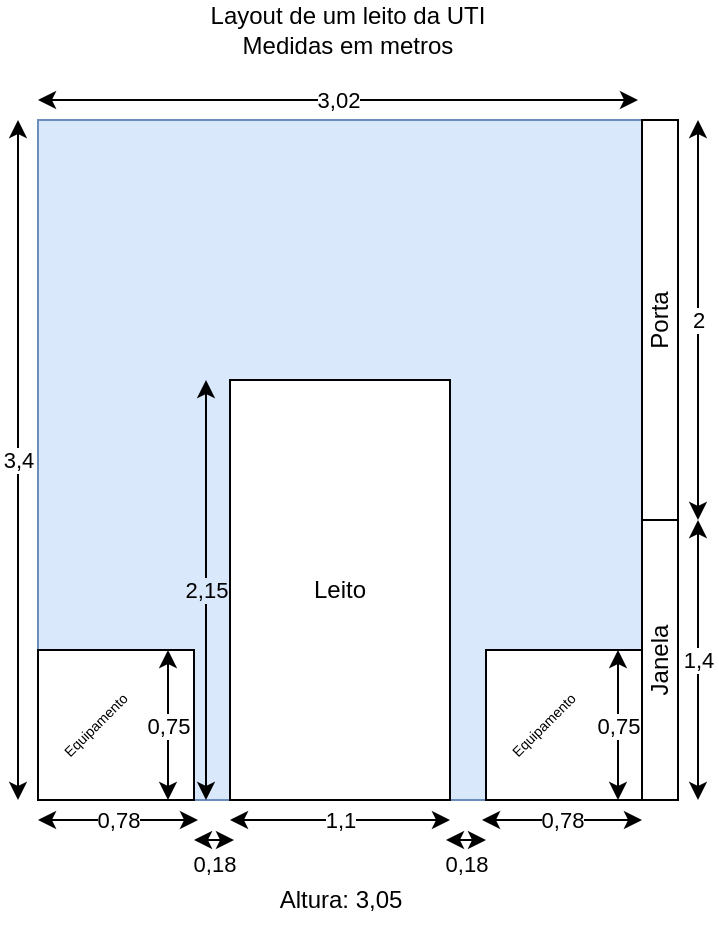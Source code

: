 <mxfile version="20.8.16" type="device"><diagram name="Page-1" id="cSMy4mXGWh-6XS6c8rhZ"><mxGraphModel dx="600" dy="359" grid="1" gridSize="10" guides="1" tooltips="1" connect="1" arrows="1" fold="1" page="1" pageScale="1" pageWidth="850" pageHeight="1100" math="0" shadow="0"><root><mxCell id="0"/><mxCell id="1" parent="0"/><mxCell id="0p5M-Wr-KZhKiyoAoiQ2-1" value="" style="rounded=0;whiteSpace=wrap;html=1;fillColor=#dae8fc;strokeColor=#6c8ebf;" vertex="1" parent="1"><mxGeometry x="280" y="160" width="302" height="340" as="geometry"/></mxCell><mxCell id="0p5M-Wr-KZhKiyoAoiQ2-2" value="" style="endArrow=classic;startArrow=classic;html=1;rounded=0;metaEdit=0;shadow=0;" edge="1" parent="1"><mxGeometry width="50" height="50" relative="1" as="geometry"><mxPoint x="270" y="500" as="sourcePoint"/><mxPoint x="270" y="160" as="targetPoint"/></mxGeometry></mxCell><mxCell id="0p5M-Wr-KZhKiyoAoiQ2-3" value="&lt;br&gt;" style="edgeLabel;html=1;align=center;verticalAlign=middle;resizable=0;points=[];" vertex="1" connectable="0" parent="0p5M-Wr-KZhKiyoAoiQ2-2"><mxGeometry x="0.424" y="-1" relative="1" as="geometry"><mxPoint as="offset"/></mxGeometry></mxCell><mxCell id="0p5M-Wr-KZhKiyoAoiQ2-6" value="3,4" style="edgeLabel;html=1;align=center;verticalAlign=middle;resizable=0;points=[];" vertex="1" connectable="0" parent="0p5M-Wr-KZhKiyoAoiQ2-2"><mxGeometry relative="1" as="geometry"><mxPoint as="offset"/></mxGeometry></mxCell><mxCell id="0p5M-Wr-KZhKiyoAoiQ2-7" value="" style="endArrow=classic;startArrow=classic;html=1;rounded=0;shadow=0;sketch=0;" edge="1" parent="1"><mxGeometry width="50" height="50" relative="1" as="geometry"><mxPoint x="280" y="150" as="sourcePoint"/><mxPoint x="580" y="150" as="targetPoint"/></mxGeometry></mxCell><mxCell id="0p5M-Wr-KZhKiyoAoiQ2-8" value="3,02" style="edgeLabel;html=1;align=center;verticalAlign=middle;resizable=0;points=[];" vertex="1" connectable="0" parent="0p5M-Wr-KZhKiyoAoiQ2-7"><mxGeometry relative="1" as="geometry"><mxPoint as="offset"/></mxGeometry></mxCell><mxCell id="0p5M-Wr-KZhKiyoAoiQ2-10" value="" style="endArrow=classic;startArrow=classic;html=1;rounded=0;shadow=0;sketch=0;" edge="1" parent="1"><mxGeometry width="50" height="50" relative="1" as="geometry"><mxPoint x="610" y="360" as="sourcePoint"/><mxPoint x="610" y="160" as="targetPoint"/></mxGeometry></mxCell><mxCell id="0p5M-Wr-KZhKiyoAoiQ2-11" value="2" style="edgeLabel;html=1;align=center;verticalAlign=middle;resizable=0;points=[];" vertex="1" connectable="0" parent="0p5M-Wr-KZhKiyoAoiQ2-10"><mxGeometry relative="1" as="geometry"><mxPoint as="offset"/></mxGeometry></mxCell><mxCell id="0p5M-Wr-KZhKiyoAoiQ2-13" value="Janela" style="rounded=0;whiteSpace=wrap;html=1;horizontal=0;" vertex="1" parent="1"><mxGeometry x="582" y="360" width="18" height="140" as="geometry"/></mxCell><mxCell id="0p5M-Wr-KZhKiyoAoiQ2-14" value="" style="endArrow=classic;startArrow=classic;html=1;rounded=0;shadow=0;sketch=0;" edge="1" parent="1"><mxGeometry width="50" height="50" relative="1" as="geometry"><mxPoint x="610" y="500" as="sourcePoint"/><mxPoint x="610" y="360" as="targetPoint"/></mxGeometry></mxCell><mxCell id="0p5M-Wr-KZhKiyoAoiQ2-15" value="1,4" style="edgeLabel;html=1;align=center;verticalAlign=middle;resizable=0;points=[];" vertex="1" connectable="0" parent="0p5M-Wr-KZhKiyoAoiQ2-14"><mxGeometry relative="1" as="geometry"><mxPoint as="offset"/></mxGeometry></mxCell><mxCell id="0p5M-Wr-KZhKiyoAoiQ2-16" value="Leito" style="rounded=0;whiteSpace=wrap;html=1;" vertex="1" parent="1"><mxGeometry x="376" y="290" width="110" height="210" as="geometry"/></mxCell><mxCell id="0p5M-Wr-KZhKiyoAoiQ2-17" value="" style="rounded=0;whiteSpace=wrap;html=1;align=left;" vertex="1" parent="1"><mxGeometry x="280" y="425" width="78" height="75" as="geometry"/></mxCell><mxCell id="0p5M-Wr-KZhKiyoAoiQ2-18" value="" style="rounded=0;whiteSpace=wrap;html=1;" vertex="1" parent="1"><mxGeometry x="504" y="425" width="78" height="75" as="geometry"/></mxCell><mxCell id="0p5M-Wr-KZhKiyoAoiQ2-19" value="" style="endArrow=classic;startArrow=classic;html=1;rounded=0;shadow=0;sketch=0;targetPerimeterSpacing=0;" edge="1" parent="1"><mxGeometry width="50" height="50" relative="1" as="geometry"><mxPoint x="345" y="500" as="sourcePoint"/><mxPoint x="345" y="425" as="targetPoint"/></mxGeometry></mxCell><mxCell id="0p5M-Wr-KZhKiyoAoiQ2-20" value="0,75" style="edgeLabel;html=1;align=center;verticalAlign=middle;resizable=0;points=[];" vertex="1" connectable="0" parent="0p5M-Wr-KZhKiyoAoiQ2-19"><mxGeometry relative="1" as="geometry"><mxPoint as="offset"/></mxGeometry></mxCell><mxCell id="0p5M-Wr-KZhKiyoAoiQ2-21" value="" style="endArrow=classic;startArrow=classic;html=1;rounded=0;shadow=0;sketch=0;" edge="1" parent="1"><mxGeometry width="50" height="50" relative="1" as="geometry"><mxPoint x="280" y="510" as="sourcePoint"/><mxPoint x="360" y="510" as="targetPoint"/></mxGeometry></mxCell><mxCell id="0p5M-Wr-KZhKiyoAoiQ2-22" value="0,78" style="edgeLabel;html=1;align=center;verticalAlign=middle;resizable=0;points=[];" vertex="1" connectable="0" parent="0p5M-Wr-KZhKiyoAoiQ2-21"><mxGeometry relative="1" as="geometry"><mxPoint as="offset"/></mxGeometry></mxCell><mxCell id="0p5M-Wr-KZhKiyoAoiQ2-23" value="" style="endArrow=classic;startArrow=classic;html=1;rounded=0;shadow=0;sketch=0;exitX=0.75;exitY=1;exitDx=0;exitDy=0;entryX=0.75;entryY=0;entryDx=0;entryDy=0;" edge="1" parent="1"><mxGeometry width="50" height="50" relative="1" as="geometry"><mxPoint x="570" y="500" as="sourcePoint"/><mxPoint x="570" y="425" as="targetPoint"/></mxGeometry></mxCell><mxCell id="0p5M-Wr-KZhKiyoAoiQ2-24" value="0,75" style="edgeLabel;html=1;align=center;verticalAlign=middle;resizable=0;points=[];" vertex="1" connectable="0" parent="0p5M-Wr-KZhKiyoAoiQ2-23"><mxGeometry relative="1" as="geometry"><mxPoint as="offset"/></mxGeometry></mxCell><mxCell id="0p5M-Wr-KZhKiyoAoiQ2-25" value="" style="endArrow=classic;startArrow=classic;html=1;rounded=0;shadow=0;sketch=0;" edge="1" parent="1"><mxGeometry width="50" height="50" relative="1" as="geometry"><mxPoint x="502" y="510" as="sourcePoint"/><mxPoint x="582" y="510" as="targetPoint"/></mxGeometry></mxCell><mxCell id="0p5M-Wr-KZhKiyoAoiQ2-26" value="0,78" style="edgeLabel;html=1;align=center;verticalAlign=middle;resizable=0;points=[];" vertex="1" connectable="0" parent="0p5M-Wr-KZhKiyoAoiQ2-25"><mxGeometry relative="1" as="geometry"><mxPoint as="offset"/></mxGeometry></mxCell><mxCell id="0p5M-Wr-KZhKiyoAoiQ2-29" value="" style="endArrow=classic;startArrow=classic;html=1;rounded=0;shadow=0;sketch=0;exitX=0;exitY=0.5;exitDx=0;exitDy=0;entryX=1;entryY=0.5;entryDx=0;entryDy=0;" edge="1" parent="1"><mxGeometry width="50" height="50" relative="1" as="geometry"><mxPoint x="376" y="510" as="sourcePoint"/><mxPoint x="486" y="510" as="targetPoint"/></mxGeometry></mxCell><mxCell id="0p5M-Wr-KZhKiyoAoiQ2-30" value="1,1" style="edgeLabel;html=1;align=center;verticalAlign=middle;resizable=0;points=[];" vertex="1" connectable="0" parent="0p5M-Wr-KZhKiyoAoiQ2-29"><mxGeometry relative="1" as="geometry"><mxPoint as="offset"/></mxGeometry></mxCell><mxCell id="0p5M-Wr-KZhKiyoAoiQ2-39" value="" style="endArrow=classic;startArrow=classic;html=1;rounded=0;shadow=0;sketch=0;" edge="1" parent="1"><mxGeometry width="50" height="50" relative="1" as="geometry"><mxPoint x="378" y="520" as="sourcePoint"/><mxPoint x="358" y="520" as="targetPoint"/></mxGeometry></mxCell><mxCell id="0p5M-Wr-KZhKiyoAoiQ2-40" value="0,18" style="edgeLabel;html=1;align=center;verticalAlign=middle;resizable=0;points=[];" vertex="1" connectable="0" parent="0p5M-Wr-KZhKiyoAoiQ2-39"><mxGeometry relative="1" as="geometry"><mxPoint y="12" as="offset"/></mxGeometry></mxCell><mxCell id="0p5M-Wr-KZhKiyoAoiQ2-41" value="" style="endArrow=classic;startArrow=classic;html=1;rounded=0;shadow=0;sketch=0;" edge="1" parent="1"><mxGeometry width="50" height="50" relative="1" as="geometry"><mxPoint x="504" y="520" as="sourcePoint"/><mxPoint x="484" y="520" as="targetPoint"/></mxGeometry></mxCell><mxCell id="0p5M-Wr-KZhKiyoAoiQ2-42" value="0,18" style="edgeLabel;html=1;align=center;verticalAlign=middle;resizable=0;points=[];" vertex="1" connectable="0" parent="0p5M-Wr-KZhKiyoAoiQ2-41"><mxGeometry relative="1" as="geometry"><mxPoint y="12" as="offset"/></mxGeometry></mxCell><mxCell id="0p5M-Wr-KZhKiyoAoiQ2-43" value="" style="endArrow=classic;startArrow=classic;html=1;rounded=0;shadow=0;sketch=0;" edge="1" parent="1"><mxGeometry width="50" height="50" relative="1" as="geometry"><mxPoint x="364" y="500" as="sourcePoint"/><mxPoint x="364" y="290" as="targetPoint"/></mxGeometry></mxCell><mxCell id="0p5M-Wr-KZhKiyoAoiQ2-44" value="2,15" style="edgeLabel;html=1;align=center;verticalAlign=middle;resizable=0;points=[];noLabel=0;container=0;backgroundOutline=0;labelBorderColor=none;labelBackgroundColor=#dae8fc;" vertex="1" connectable="0" parent="0p5M-Wr-KZhKiyoAoiQ2-43"><mxGeometry relative="1" as="geometry"><mxPoint as="offset"/></mxGeometry></mxCell><mxCell id="0p5M-Wr-KZhKiyoAoiQ2-9" value="Porta" style="rounded=0;whiteSpace=wrap;html=1;horizontal=0;" vertex="1" parent="1"><mxGeometry x="582" y="160" width="18" height="200" as="geometry"/></mxCell><mxCell id="0p5M-Wr-KZhKiyoAoiQ2-46" value="&lt;font style=&quot;font-size: 12px;&quot;&gt;Altura: 3,05&lt;/font&gt;" style="text;html=1;align=center;verticalAlign=middle;resizable=0;points=[];autosize=1;strokeColor=none;fillColor=none;fontSize=8;" vertex="1" parent="1"><mxGeometry x="391" y="535" width="80" height="30" as="geometry"/></mxCell><mxCell id="0p5M-Wr-KZhKiyoAoiQ2-47" value="Layout de um leito da UTI&lt;br&gt;Medidas em metros" style="text;html=1;strokeColor=none;fillColor=none;align=center;verticalAlign=middle;whiteSpace=wrap;rounded=0;fontSize=12;" vertex="1" parent="1"><mxGeometry x="310" y="100" width="250" height="30" as="geometry"/></mxCell><mxCell id="0p5M-Wr-KZhKiyoAoiQ2-48" value="Equipamento" style="text;html=1;strokeColor=none;fillColor=none;align=center;verticalAlign=middle;whiteSpace=wrap;rounded=0;fontSize=7;rotation=-45;" vertex="1" parent="1"><mxGeometry x="280" y="447.5" width="58" height="30" as="geometry"/></mxCell><mxCell id="0p5M-Wr-KZhKiyoAoiQ2-49" value="Equipamento" style="text;html=1;strokeColor=none;fillColor=none;align=center;verticalAlign=middle;whiteSpace=wrap;rounded=0;fontSize=7;rotation=-45;" vertex="1" parent="1"><mxGeometry x="504" y="447.5" width="58" height="30" as="geometry"/></mxCell></root></mxGraphModel></diagram></mxfile>